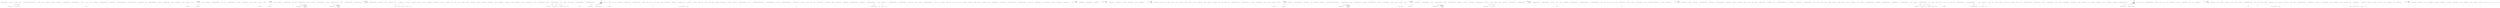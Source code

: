 digraph  {
m0_2_0 [file=merged, label="Entry RestSharp.IntegrationTests.StatusCodeTests.Handles_GET_Request_404_Error()", span="11-11"];
m0_2_1 [file=merged, label="Uri baseUrl = new Uri(''http://localhost:8080/'')", span="13-13"];
m0_2_2 [file=merged, label="SimpleServer.Create(baseUrl.AbsoluteUri, UrlToStatusCodeHandler)", span="15-15"];
m0_2_3 [file=merged, label="var client = new RestClient(baseUrl)", span="17-17"];
m0_2_8 [file=merged, label="Entry System.Uri.Uri(string)", span="0-0"];
m0_2_9 [file=merged, label="Entry RestSharp.IntegrationTests.Helpers.SimpleServer.Create(string, System.Action<System.Net.HttpListenerContext>, System.Net.AuthenticationSchemes)", span="12-12"];
m0_2_4 [file=merged, label="var request = new RestRequest(''404'')", span="18-18"];
m0_2_5 [file=merged, label="var response = client.Execute(request)", span="19-19"];
m0_2_10 [file=merged, label="Entry RestSharp.RestClient.RestClient(System.Uri)", span="68-68"];
m0_2_11 [file=merged, label="Entry RestSharp.RestRequest.RestRequest(string)", span="87-87"];
m0_2_6 [file=merged, label="Assert.Equal(HttpStatusCode.NotFound, response.StatusCode)", span="21-21"];
m0_2_7 [file=merged, label="Exit RestSharp.IntegrationTests.StatusCodeTests.Handles_GET_Request_404_Error()", span="11-11"];
m0_2_14 [file=merged, label="Entry RestSharp.IntegrationTests.StatusCodeTests.Handles_GET_Request_404_Error_With_Body()", span="26-26"];
m0_2_15 [color=green, community=0, file=merged, label="Uri baseUrl = new Uri(''http://localhost:8080/'')", prediction=0, span="28-28"];
m0_2_16 [color=green, community=0, file=merged, label="SimpleServer.Create(baseUrl.AbsoluteUri, UrlToStatusCodeHandler)", prediction=1, span="30-30"];
m0_2_17 [color=green, community=0, file=merged, label="var client = new RestClient(baseUrl)", prediction=2, span="32-32"];
m0_2_18 [color=green, community=0, file=merged, label="var request = new RestRequest(''404'')", prediction=3, span="33-33"];
m0_2_19 [color=green, community=0, file=merged, label="request.AddBody(''This is the body'')", prediction=2, span="35-35"];
m0_2_20 [file=merged, label="Assert.Equal(HttpStatusCode.NotFound, response.StatusCode)", span="37-37"];
m0_2_21 [file=merged, label="Exit RestSharp.IntegrationTests.StatusCodeTests.Handles_GET_Request_404_Error_With_Body()", span="26-26"];
m0_2_23 [file=merged, label="obj.Response.StatusCode = int.Parse(obj.Request.Url.Segments.Last())", span="43-43"];
m0_2_22 [file=merged, label="Entry RestSharp.IntegrationTests.StatusCodeTests.UrlToStatusCodeHandler(System.Net.HttpListenerContext)", span="41-41"];
m0_2_24 [file=merged, label="Exit RestSharp.IntegrationTests.StatusCodeTests.UrlToStatusCodeHandler(System.Net.HttpListenerContext)", span="41-41"];
m0_2_25 [file=merged, label="Entry System.Collections.Generic.IEnumerable<TSource>.Last<TSource>()", span="0-0"];
m0_2_26 [file=merged, label="Entry int.Parse(string)", span="0-0"];
m0_2_27 [file=merged, label="Entry RestSharp.IntegrationTests.StatusCodeTests.Handles_Different_Root_Element_On_Http_Error()", span="47-47"];
m0_2_28 [file=merged, label="Uri baseUrl = new Uri(''http://localhost:8888/'')", span="49-49"];
m0_2_29 [file=merged, label="SimpleServer.Create(baseUrl.AbsoluteUri, Handlers.Generic<ResponseHandler>())", span="51-51"];
m0_2_30 [file=merged, label="var client = new RestClient(baseUrl)", span="53-53"];
m0_2_38 [file=merged, label="Entry RestSharp.IntegrationTests.Helpers.Handlers.Generic<T>()", span="56-56"];
m0_2_31 [file=merged, label="var request = new RestRequest(''error'')", span="54-54"];
m0_2_34 [file=merged, label="var response = client.Execute<Response>(request)", span="65-65"];
m0_2_32 [file=merged, label="request.RootElement = ''Success''", span="56-56"];
m0_2_33 [file=merged, label="request.OnBeforeDeserialization = resp =>\r\n                {\r\n                    if (resp.StatusCode == HttpStatusCode.BadRequest)\r\n                    {\r\n                        \\nrequest.RootElement = ''Error'';\r\n                    }\r\n                }", span="57-63"];
m0_2_42 [file=merged, label="request.RootElement = ''Error''", span="61-61"];
m0_2_41 [file=merged, label="resp.StatusCode == HttpStatusCode.BadRequest", span="59-59"];
m0_2_35 [file=merged, label="Assert.Equal(HttpStatusCode.BadRequest, response.StatusCode)", span="67-67"];
m0_2_36 [file=merged, label="Assert.Equal(''Not found!'', response.Data.Message)", span="68-68"];
m0_2_37 [file=merged, label="Exit RestSharp.IntegrationTests.StatusCodeTests.Handles_Different_Root_Element_On_Http_Error()", span="47-47"];
m0_2_40 [file=merged, label="Entry lambda expression", span="57-63"];
m0_2_43 [file=merged, label="Exit lambda expression", span="57-63"];
m0_2_44 [file=merged, label="Entry RestSharp.IntegrationTests.StatusCodeTests.Handles_Default_Root_Element_On_No_Error()", span="73-73"];
m0_2_45 [file=merged, label="Uri baseUrl = new Uri(''http://localhost:8888/'')", span="75-75"];
m0_2_46 [file=merged, label="SimpleServer.Create(baseUrl.AbsoluteUri, Handlers.Generic<ResponseHandler>())", span="77-77"];
m0_2_47 [file=merged, label="var client = new RestClient(baseUrl)", span="79-79"];
m0_2_48 [file=merged, label="var request = new RestRequest(''success'')", span="80-80"];
m0_2_51 [file=merged, label="var response = client.Execute<Response>(request)", span="91-91"];
m0_2_49 [file=merged, label="request.RootElement = ''Success''", span="82-82"];
m0_2_50 [file=merged, label="request.OnBeforeDeserialization = resp =>\r\n                {\r\n                    if (resp.StatusCode == HttpStatusCode.NotFound)\r\n                    {\r\n                        \\nrequest.RootElement = ''Error'';\r\n                    }\r\n                }", span="83-89"];
m0_2_57 [file=merged, label="request.RootElement = ''Error''", span="87-87"];
m0_2_56 [file=merged, label="resp.StatusCode == HttpStatusCode.NotFound", span="85-85"];
m0_2_52 [file=merged, label="Assert.Equal(HttpStatusCode.OK, response.StatusCode)", span="93-93"];
m0_2_53 [file=merged, label="Assert.Equal(''Works!'', response.Data.Message)", span="94-94"];
m0_2_54 [file=merged, label="Exit RestSharp.IntegrationTests.StatusCodeTests.Handles_Default_Root_Element_On_No_Error()", span="73-73"];
m0_2_55 [file=merged, label="Entry lambda expression", span="83-89"];
m0_2_58 [file=merged, label="Exit lambda expression", span="83-89"];
m0_2_59 [file=merged, label="Entry RestSharp.IntegrationTests.ResponseHandler.error(System.Net.HttpListenerContext)", span="101-101"];
m0_2_60 [file=merged, label="context.Response.StatusCode = 400", span="103-103"];
m0_2_61 [file=merged, label="context.Response.Headers.Add(''Content-Type'', ''application/xml'')", span="104-104"];
m0_2_62 [file=merged, label="context.Response.OutputStream.WriteStringUtf8(\r\n@''<?xml version=''''1.0'''' encoding=''''utf-8'''' ?>\r\n<Response>\r\n    <Error>\r\n        <\\nMessage>Not found!</Message>\r\n    </Error>\r\n</Response>'')", span="105-111"];
m0_2_64 [file=merged, label="Entry System.Net.WebHeaderCollection.Add(string, string)", span="0-0"];
m0_2_63 [file=merged, label="Exit RestSharp.IntegrationTests.ResponseHandler.error(System.Net.HttpListenerContext)", span="101-101"];
m0_2_65 [file=merged, label="Entry System.IO.Stream.WriteStringUtf8(string)", span="7-7"];
m0_2_66 [file=merged, label="Entry RestSharp.IntegrationTests.ResponseHandler.errorwithbody(System.Net.HttpListenerContext)", span="114-114"];
m0_2_67 [file=merged, label="context.Response.StatusCode = 400", span="116-116"];
m0_2_68 [file=merged, label="context.Response.Headers.Add(''Content-Type'', ''application/xml'')", span="117-117"];
m0_2_69 [file=merged, label="context.Response.OutputStream.WriteStringUtf8(\r\n@''<?xml version=''''1.0'''' encoding=''''utf-8'''' ?>\r\n<Response>\r\n    <Error>\r\n        <\\nMessage>Not found!</Message>\r\n    </Error>\r\n</Response>'')", span="118-124"];
m0_2_70 [file=merged, label="Exit RestSharp.IntegrationTests.ResponseHandler.errorwithbody(System.Net.HttpListenerContext)", span="114-114"];
m0_2_71 [file=merged, label="Entry RestSharp.IntegrationTests.ResponseHandler.success(System.Net.HttpListenerContext)", span="127-127"];
m0_2_72 [file=merged, label="context.Response.OutputStream.WriteStringUtf8(\r\n@''<?xml version=''''1.0'''' encoding=''''utf-8'''' ?>\r\n<Response>\r\n    <Success>\r\n        <\\nMessage>Works!</Message>\r\n    </Success>\r\n</Response>'')", span="129-135"];
m0_2_73 [file=merged, label="Exit RestSharp.IntegrationTests.ResponseHandler.success(System.Net.HttpListenerContext)", span="127-127"];
m0_3_0 [file=merged, label="Entry RestSharp.Extensions.StringExtensions.UrlDecode(string)", span="40-40"];
m0_3_1 [file=merged, label="return HttpUtility.UrlDecode(input);", span="42-42"];
m0_3_2 [file=merged, label="Exit RestSharp.Extensions.StringExtensions.UrlDecode(string)", span="40-40"];
m0_3_4 [file=merged, label="Entry RestSharp.Extensions.StringExtensions.UrlEncode(string)", span="50-50"];
m0_3_5 [file=merged, label="int maxLength = 32766", span="52-52"];
m0_3_6 [file=merged, label="input == null", span="53-53"];
m0_3_8 [file=merged, label="input.Length <= maxLength", span="56-56"];
m0_3_9 [color=green, community=0, file=merged, label="return Uri.EscapeUriString(input);", prediction=5, span="57-57"];
m0_3_10 [file=merged, label="StringBuilder sb = new StringBuilder(input.Length * 2)", span="59-59"];
m0_3_12 [file=merged, label="index < input.Length", span="62-62"];
m0_3_13 [file=merged, label="int length = Math.Min(input.Length - index, maxLength)", span="64-64"];
m0_3_14 [file=merged, label="string subString = input.Substring(index, length)", span="65-65"];
m0_3_7 [file=merged, label="throw new ArgumentNullException(''input'');", span="54-54"];
m0_3_18 [file=merged, label="Exit RestSharp.Extensions.StringExtensions.UrlEncode(string)", span="50-50"];
m0_3_19 [file=merged, label="Entry System.ArgumentNullException.ArgumentNullException(string)", span="0-0"];
m0_3_20 [file=merged, label="Entry System.Uri.EscapeUriString(string)", span="0-0"];
m0_3_11 [file=merged, label="int index = 0", span="60-60"];
m0_3_15 [color=green, community=0, file=merged, label="sb.Append(Uri.EscapeUriString(subString))", prediction=6, span="67-67"];
m0_3_17 [file=merged, label="return sb.ToString();", span="71-71"];
m0_3_21 [file=merged, label="Entry System.Text.StringBuilder.StringBuilder(int)", span="0-0"];
m0_3_16 [file=merged, label="index += subString.Length", span="68-68"];
m0_3_22 [file=merged, label="Entry System.Math.Min(int, int)", span="0-0"];
m0_3_23 [file=merged, label="Entry string.Substring(int, int)", span="0-0"];
m0_3_24 [file=merged, label="Entry System.Text.StringBuilder.Append(string)", span="0-0"];
m0_3_25 [file=merged, label="Entry System.Text.StringBuilder.ToString()", span="0-0"];
m0_3_26 [file=merged, label="Entry RestSharp.Extensions.StringExtensions.HtmlDecode(string)", span="75-75"];
m0_3_27 [file=merged, label="return HttpUtility.HtmlDecode(input);", span="77-77"];
m0_3_28 [file=merged, label="Exit RestSharp.Extensions.StringExtensions.HtmlDecode(string)", span="75-75"];
m0_3_30 [file=merged, label="Entry RestSharp.Extensions.StringExtensions.HtmlEncode(string)", span="80-80"];
m0_3_31 [file=merged, label="return HttpUtility.HtmlEncode(input);", span="82-82"];
m0_3_32 [file=merged, label="Exit RestSharp.Extensions.StringExtensions.HtmlEncode(string)", span="80-80"];
m0_3_34 [file=merged, label="Entry RestSharp.Extensions.StringExtensions.HasValue(string)", span="98-98"];
m0_3_35 [file=merged, label="return !string.IsNullOrEmpty(input);", span="100-100"];
m0_3_36 [file=merged, label="Exit RestSharp.Extensions.StringExtensions.HasValue(string)", span="98-98"];
m0_3_37 [file=merged, label="Entry string.IsNullOrEmpty(string)", span="0-0"];
m0_3_38 [file=merged, label="Entry RestSharp.Extensions.StringExtensions.RemoveUnderscoresAndDashes(string)", span="108-108"];
m0_3_39 [file=merged, label="return input.Replace(''_'', '''').Replace(''-'', '''');", span="110-110"];
m0_3_40 [file=merged, label="Exit RestSharp.Extensions.StringExtensions.RemoveUnderscoresAndDashes(string)", span="108-108"];
m0_3_41 [file=merged, label="Entry string.Replace(string, string)", span="0-0"];
m0_3_42 [file=merged, label="Entry RestSharp.Extensions.StringExtensions.ParseJsonDate(string, System.Globalization.CultureInfo)", span="119-119"];
m0_3_43 [file=merged, label="input = input.Replace(''\n'', '''')", span="121-121"];
m0_3_53 [file=merged, label="return ExtractDate(input, @''\\?/Date\((-?\d+)(-|\+)?([0-9]{4})?\)\\?/'', culture);", span="141-141"];
m0_3_56 [file=merged, label="return ExtractDate(input, @''newDate\((-?\d+)*\)'', culture);", span="148-148"];
m0_3_57 [file=merged, label="return ParseFormattedDate(input, culture);", span="151-151"];
m0_3_59 [file=merged, label="Entry string.RemoveSurroundingQuotes()", span="159-159"];
m0_3_64 [file=merged, label="Entry RestSharp.Extensions.StringExtensions.ExtractDate(string, string, System.Globalization.CultureInfo)", span="216-216"];
m0_3_65 [file=merged, label="Entry RestSharp.Extensions.StringExtensions.ParseFormattedDate(string, System.Globalization.CultureInfo)", span="170-170"];
m0_3_44 [file=merged, label="input = input.Replace(''\r'', '''')", span="122-122"];
m0_3_45 [file=merged, label="input = input.RemoveSurroundingQuotes()", span="123-123"];
m0_3_46 [file=merged, label="long? unix = null", span="125-125"];
m0_3_47 [file=merged, label="unix = Int64.Parse(input)", span="129-129"];
m0_3_52 [file=merged, label="input.Contains(''/Date('')", span="139-139"];
m0_3_54 [file=merged, label="input.Contains(''new Date('')", span="144-144"];
m0_3_55 [file=merged, label="input = input.Replace('' '', '''')", span="146-146"];
m0_3_48 [file=merged, label=Exception, span="131-131"];
m0_3_49 [file=merged, label="unix.HasValue", span="133-133"];
m0_3_51 [file=merged, label="return epoch.AddSeconds(unix.Value);", span="136-136"];
m0_3_60 [file=merged, label="Entry long.Parse(string)", span="0-0"];
m0_3_50 [file=merged, label="var epoch = new DateTime(1970, 1, 1, 0, 0, 0, DateTimeKind.Utc)", span="135-135"];
m0_3_61 [file=merged, label="Entry System.DateTime.DateTime(int, int, int, int, int, int, System.DateTimeKind)", span="0-0"];
m0_3_58 [file=merged, label="Exit RestSharp.Extensions.StringExtensions.ParseJsonDate(string, System.Globalization.CultureInfo)", span="119-119"];
m0_3_62 [file=merged, label="Entry System.DateTime.AddSeconds(double)", span="0-0"];
m0_3_63 [file=merged, label="Entry string.Contains(string)", span="0-0"];
m0_3_83 [file=merged, label="DateTime dt = DateTime.MinValue", span="218-218"];
m0_3_84 [file=merged, label="var regex = new Regex(pattern)", span="219-219"];
m0_3_85 [file=merged, label="regex.IsMatch(input)", span="221-221"];
m0_3_86 [file=merged, label="var matches = regex.Matches(input)", span="223-223"];
m0_3_92 [file=merged, label="var mod = DateTime.ParseExact(match.Groups[3].Value, ''HHmm'', culture)", span="233-233"];
m0_3_96 [file=merged, label="return dt;", span="246-246"];
m0_3_98 [file=merged, label="Entry System.Text.RegularExpressions.Regex.Regex(string)", span="0-0"];
m0_3_99 [file=merged, label="Entry System.Text.RegularExpressions.Regex.IsMatch(string)", span="0-0"];
m0_3_87 [file=merged, label="var match = matches[0]", span="224-224"];
m0_3_100 [file=merged, label="Entry System.Text.RegularExpressions.Regex.Matches(string)", span="0-0"];
m0_3_88 [file=merged, label="var ms = Convert.ToInt64(match.Groups[1].Value)", span="225-225"];
m0_3_91 [file=merged, label="match.Groups.Count > 2 && !String.IsNullOrEmpty(match.Groups[3].Value)", span="231-231"];
m0_3_93 [file=merged, label="match.Groups[2].Value == ''+''", span="235-235"];
m0_3_89 [file=merged, label="var epoch = new DateTime(1970, 1, 1, 0, 0, 0, DateTimeKind.Utc)", span="226-226"];
m0_3_90 [file=merged, label="dt = epoch.AddMilliseconds(ms)", span="228-228"];
m0_3_101 [file=merged, label="Entry System.Convert.ToInt64(string)", span="0-0"];
m0_3_94 [file=merged, label="dt = dt.Add(mod.TimeOfDay)", span="237-237"];
m0_3_95 [file=merged, label="dt = dt.Subtract(mod.TimeOfDay)", span="241-241"];
m0_3_102 [file=merged, label="Entry System.DateTime.AddMilliseconds(double)", span="0-0"];
m0_3_103 [file=merged, label="Entry System.DateTime.ParseExact(string, string, System.IFormatProvider)", span="0-0"];
m0_3_104 [file=merged, label="Entry System.DateTime.Add(System.TimeSpan)", span="0-0"];
m0_3_105 [file=merged, label="Entry System.DateTime.Subtract(System.TimeSpan)", span="0-0"];
m0_3_97 [file=merged, label="Exit RestSharp.Extensions.StringExtensions.ExtractDate(string, string, System.Globalization.CultureInfo)", span="216-216"];
m0_3_73 [file=merged, label="var formats = new[]\r\n            {\r\n                ''u'',\r\n                ''s'',\r\n                ''yyyy'-'MM'-'dd'T'HH':'\\nmm':'ss'Z''',\r\n                ''yyyy-MM-ddTHH:mm:ssZ'',\r\n                ''yyyy-MM-dd HH:mm:ssZ'',\r\n                ''yyyy-MM-ddTHH:\\nmm:ss'',\r\n                ''yyyy-MM-ddTHH:mm:sszzzzzz'',\r\n                ''M/d/yyyy h:mm:ss tt'' // default format for invariant \\nculture\r\n            }", span="172-182"];
m0_3_74 [file=merged, label="DateTime date", span="200-200"];
m0_3_75 [file=merged, label="DateTime.TryParseExact(input, formats, culture, DateTimeStyles.None, out date)", span="202-202"];
m0_3_77 [file=merged, label="DateTime.TryParse(input, culture, DateTimeStyles.None, out date)", span="207-207"];
m0_3_76 [file=merged, label="return date;", span="204-204"];
m0_3_81 [file=merged, label="Entry System.DateTime.TryParseExact(string, string[], System.IFormatProvider, System.Globalization.DateTimeStyles, out System.DateTime)", span="0-0"];
m0_3_80 [file=merged, label="Exit RestSharp.Extensions.StringExtensions.ParseFormattedDate(string, System.Globalization.CultureInfo)", span="170-170"];
m0_3_78 [file=merged, label="return date;", span="209-209"];
m0_3_79 [file=merged, label="return default(DateTime);", span="213-213"];
m0_3_82 [file=merged, label="Entry System.DateTime.TryParse(string, System.IFormatProvider, System.Globalization.DateTimeStyles, out System.DateTime)", span="0-0"];
m0_3_66 [file=merged, label="Entry RestSharp.Extensions.StringExtensions.RemoveSurroundingQuotes(string)", span="159-159"];
m0_3_67 [file=merged, label="input.StartsWith(''\'''') && input.EndsWith(''\'''')", span="161-161"];
m0_3_68 [file=merged, label="input = input.Substring(1, input.Length - 2)", span="164-164"];
m0_3_69 [file=merged, label="return input;", span="167-167"];
m0_3_71 [file=merged, label="Entry string.StartsWith(string)", span="0-0"];
m0_3_72 [file=merged, label="Entry string.EndsWith(string)", span="0-0"];
m0_3_70 [file=merged, label="Exit RestSharp.Extensions.StringExtensions.RemoveSurroundingQuotes(string)", span="159-159"];
m0_3_106 [file=merged, label="Entry RestSharp.Extensions.StringExtensions.Matches(string, string)", span="255-255"];
m0_3_107 [file=merged, label="return Regex.IsMatch(input, pattern);", span="257-257"];
m0_3_108 [file=merged, label="Exit RestSharp.Extensions.StringExtensions.Matches(string, string)", span="255-255"];
m0_3_109 [file=merged, label="Entry System.Text.RegularExpressions.Regex.IsMatch(string, string)", span="0-0"];
m0_3_110 [file=merged, label="Entry RestSharp.Extensions.StringExtensions.ToPascalCase(string, System.Globalization.CultureInfo)", span="266-266"];
m0_3_111 [file=merged, label="return ToPascalCase(lowercaseAndUnderscoredWord, true, culture);", span="268-268"];
m0_3_113 [file=merged, label="Entry RestSharp.Extensions.StringExtensions.ToPascalCase(string, bool, System.Globalization.CultureInfo)", span="278-278"];
m0_3_142 [file=merged, label="Entry RestSharp.Extensions.StringExtensions.ToCamelCase(string, System.Globalization.CultureInfo)", span="318-318"];
m0_3_112 [file=merged, label="Exit RestSharp.Extensions.StringExtensions.ToPascalCase(string, System.Globalization.CultureInfo)", span="266-266"];
m0_3_114 [file=merged, label="String.IsNullOrEmpty(text)", span="280-280"];
m0_3_115 [file=merged, label="return text;", span="281-281"];
m0_3_116 [file=merged, label="text = text.Replace(''_'', '' '')", span="283-283"];
m0_3_117 [file=merged, label="string joinString = removeUnderscores ? String.Empty : ''_''", span="285-285"];
m0_3_126 [file=merged, label="restOfWord = restOfWord.ToLower(culture)", span="298-298"];
m0_3_127 [file=merged, label="char firstChar = char.ToUpper(word[0], culture)", span="300-300"];
m0_3_131 [file=merged, label="return String.Concat(words[0].Substring(0, 1).ToUpper(culture), words[0].Substring(1));", span="309-309"];
m0_3_132 [file=merged, label="Exit RestSharp.Extensions.StringExtensions.ToPascalCase(string, bool, System.Globalization.CultureInfo)", span="278-278"];
m0_3_118 [file=merged, label="string[] words = text.Split(' ')", span="286-286"];
m0_3_130 [file=merged, label="return String.Join(joinString, words);", span="306-306"];
m0_3_119 [file=merged, label="words.Length > 1 || words[0].IsUpperCase()", span="288-288"];
m0_3_121 [file=merged, label="i < words.Length", span="290-290"];
m0_3_122 [file=merged, label="words[i].Length > 0", span="292-292"];
m0_3_123 [file=merged, label="string word = words[i]", span="294-294"];
m0_3_128 [file=merged, label="words[i] = String.Concat(firstChar, restOfWord)", span="302-302"];
m0_3_133 [file=merged, label="Entry string.Split(params char[])", span="0-0"];
m0_3_120 [file=merged, label="int i = 0", span="290-290"];
m0_3_134 [file=merged, label="Entry string.IsUpperCase()", span="338-338"];
m0_3_129 [file=merged, label="i++", span="290-290"];
m0_3_124 [file=merged, label="string restOfWord = word.Substring(1)", span="295-295"];
m0_3_125 [file=merged, label="restOfWord.IsUpperCase()", span="297-297"];
m0_3_135 [file=merged, label="Entry string.Substring(int)", span="0-0"];
m0_3_136 [file=merged, label="Entry string.ToLower(System.Globalization.CultureInfo)", span="0-0"];
m0_3_137 [file=merged, label="Entry char.ToUpper(char, System.Globalization.CultureInfo)", span="0-0"];
m0_3_138 [file=merged, label="Entry string.Concat(object, object)", span="0-0"];
m0_3_139 [file=merged, label="Entry string.Join(string, params string[])", span="0-0"];
m0_3_140 [file=merged, label="Entry string.ToUpper(System.Globalization.CultureInfo)", span="0-0"];
m0_3_141 [file=merged, label="Entry string.Concat(string, string)", span="0-0"];
m0_3_143 [file=merged, label="return MakeInitialLowerCase(ToPascalCase(lowercaseAndUnderscoredWord, culture));", span="320-320"];
m0_3_145 [file=merged, label="Entry RestSharp.Extensions.StringExtensions.MakeInitialLowerCase(string)", span="328-328"];
m0_3_166 [file=merged, label="Entry RestSharp.Extensions.StringExtensions.GetNameVariants(string, System.Globalization.CultureInfo)", span="407-407"];
m0_3_144 [file=merged, label="Exit RestSharp.Extensions.StringExtensions.ToCamelCase(string, System.Globalization.CultureInfo)", span="318-318"];
m0_3_146 [file=merged, label="return String.Concat(word.Substring(0, 1).ToLower(), word.Substring(1));", span="330-330"];
m0_3_147 [file=merged, label="Exit RestSharp.Extensions.StringExtensions.MakeInitialLowerCase(string)", span="328-328"];
m0_3_148 [file=merged, label="Entry string.ToLower()", span="0-0"];
m0_3_149 [file=merged, label="Entry RestSharp.Extensions.StringExtensions.IsUpperCase(string)", span="338-338"];
m0_3_150 [file=merged, label="return Regex.IsMatch(inputString, @''^[A-Z]+$'');", span="340-340"];
m0_3_151 [file=merged, label="Exit RestSharp.Extensions.StringExtensions.IsUpperCase(string)", span="338-338"];
m0_3_152 [file=merged, label="Entry RestSharp.Extensions.StringExtensions.AddUnderscores(string)", span="348-348"];
m0_3_153 [file=merged, label="return Regex.Replace(\r\n                Regex.Replace(\r\n                    Regex.Replace(pascalCasedWord, @''([A-Z]+)([A-Z][\\na-z])'', ''$1_$2''),\r\n                    @''([a-z\d])([A-Z])'',\r\n                    ''$1_$2''),\r\n                @''[-\s]'',\r\n                ''_'');", span="350-356"];
m0_3_154 [file=merged, label="Exit RestSharp.Extensions.StringExtensions.AddUnderscores(string)", span="348-348"];
m0_3_155 [file=merged, label="Entry System.Text.RegularExpressions.Regex.Replace(string, string, string)", span="0-0"];
m0_3_156 [file=merged, label="Entry RestSharp.Extensions.StringExtensions.AddDashes(string)", span="364-364"];
m0_3_157 [file=merged, label="return Regex.Replace(\r\n                Regex.Replace(\r\n                    Regex.Replace(pascalCasedWord, @''([A-Z]+)([A-Z][\\na-z])'', ''$1-$2''),\r\n                    @''([a-z\d])([A-Z])'',\r\n                    ''$1-$2''),\r\n                @''[\s]'',\r\n                ''\\n-'');", span="366-372"];
m0_3_158 [file=merged, label="Exit RestSharp.Extensions.StringExtensions.AddDashes(string)", span="364-364"];
m0_3_159 [file=merged, label="Entry RestSharp.Extensions.StringExtensions.AddUnderscorePrefix(string)", span="380-380"];
m0_3_160 [file=merged, label="return string.Format(''_{0}'', pascalCasedWord);", span="382-382"];
m0_3_161 [file=merged, label="Exit RestSharp.Extensions.StringExtensions.AddUnderscorePrefix(string)", span="380-380"];
m0_3_162 [file=merged, label="Entry string.Format(string, object)", span="0-0"];
m0_3_163 [file=merged, label="Entry RestSharp.Extensions.StringExtensions.AddSpaces(string)", span="390-390"];
m0_3_164 [file=merged, label="return Regex.Replace(\r\n                Regex.Replace(\r\n                    Regex.Replace(pascalCasedWord, @''([A-Z]+)([A-Z][\\na-z])'', ''$1 $2''),\r\n                    @''([a-z\d])([A-Z])'',\r\n                    ''$1 $2''),\r\n                @''[-\s]'',\r\n                '' '');", span="392-398"];
m0_3_165 [file=merged, label="Exit RestSharp.Extensions.StringExtensions.AddSpaces(string)", span="390-390"];
m0_3_167 [file=merged, label="String.IsNullOrEmpty(name)", span="409-409"];
m0_3_168 [file=merged, label="yield break;", span="410-410"];
m0_3_169 [file=merged, label="yield return name;", span="412-412"];
m0_3_170 [file=merged, label="yield return name.ToCamelCase(culture);", span="415-415"];
m0_3_171 [file=merged, label="yield return name.ToLower(culture);", span="418-418"];
m0_3_172 [file=merged, label="yield return name.AddUnderscores();", span="421-421"];
m0_3_173 [file=merged, label="yield return name.AddUnderscores().ToLower(culture);", span="424-424"];
m0_3_174 [file=merged, label="yield return name.AddDashes();", span="427-427"];
m0_3_175 [file=merged, label="yield return name.AddDashes().ToLower(culture);", span="430-430"];
m0_3_176 [file=merged, label="yield return name.AddUnderscorePrefix();", span="433-433"];
m0_3_177 [file=merged, label="yield return name.ToCamelCase(culture).AddUnderscorePrefix();", span="436-436"];
m0_3_178 [file=merged, label="yield return name.AddSpaces();", span="439-439"];
m0_3_179 [file=merged, label="yield return name.AddSpaces().ToLower(culture);", span="442-442"];
m0_3_181 [file=merged, label="Entry string.ToCamelCase(System.Globalization.CultureInfo)", span="318-318"];
m0_3_182 [file=merged, label="Entry string.AddUnderscores()", span="348-348"];
m0_3_183 [file=merged, label="Entry string.AddDashes()", span="364-364"];
m0_3_184 [file=merged, label="Entry string.AddUnderscorePrefix()", span="380-380"];
m0_3_185 [file=merged, label="Entry string.AddSpaces()", span="390-390"];
m0_3_180 [file=merged, label="Exit RestSharp.Extensions.StringExtensions.GetNameVariants(string, System.Globalization.CultureInfo)", span="407-407"];
m3_44 [cluster="RestSharp.IntegrationTests.StatusCodeTests.Handles_Default_Root_Element_On_No_Error()", file="StatusCodeTests.cs", label="Entry RestSharp.IntegrationTests.StatusCodeTests.Handles_Default_Root_Element_On_No_Error()", span="73-73"];
m3_45 [cluster="RestSharp.IntegrationTests.StatusCodeTests.Handles_Default_Root_Element_On_No_Error()", file="StatusCodeTests.cs", label="Uri baseUrl = new Uri(''http://localhost:8888/'')", span="75-75"];
m3_46 [cluster="RestSharp.IntegrationTests.StatusCodeTests.Handles_Default_Root_Element_On_No_Error()", file="StatusCodeTests.cs", label="SimpleServer.Create(baseUrl.AbsoluteUri, Handlers.Generic<ResponseHandler>())", span="77-77"];
m3_47 [cluster="RestSharp.IntegrationTests.StatusCodeTests.Handles_Default_Root_Element_On_No_Error()", file="StatusCodeTests.cs", label="var client = new RestClient(baseUrl)", span="79-79"];
m3_48 [cluster="RestSharp.IntegrationTests.StatusCodeTests.Handles_Default_Root_Element_On_No_Error()", file="StatusCodeTests.cs", label="var request = new RestRequest(''success'')", span="80-80"];
m3_51 [cluster="RestSharp.IntegrationTests.StatusCodeTests.Handles_Default_Root_Element_On_No_Error()", file="StatusCodeTests.cs", label="var response = client.Execute<Response>(request)", span="91-91"];
m3_49 [cluster="RestSharp.IntegrationTests.StatusCodeTests.Handles_Default_Root_Element_On_No_Error()", file="StatusCodeTests.cs", label="request.RootElement = ''Success''", span="82-82"];
m3_50 [cluster="RestSharp.IntegrationTests.StatusCodeTests.Handles_Default_Root_Element_On_No_Error()", file="StatusCodeTests.cs", label="request.OnBeforeDeserialization = resp =>\r\n                {\r\n                    if (resp.StatusCode == HttpStatusCode.NotFound)\r\n                    {\r\n                        \\nrequest.RootElement = ''Error'';\r\n                    }\r\n                }", span="83-89"];
m3_52 [cluster="RestSharp.IntegrationTests.StatusCodeTests.Handles_Default_Root_Element_On_No_Error()", file="StatusCodeTests.cs", label="Assert.Equal(HttpStatusCode.OK, response.StatusCode)", span="93-93"];
m3_53 [cluster="RestSharp.IntegrationTests.StatusCodeTests.Handles_Default_Root_Element_On_No_Error()", file="StatusCodeTests.cs", label="Assert.Equal(''Works!'', response.Data.Message)", span="94-94"];
m3_54 [cluster="RestSharp.IntegrationTests.StatusCodeTests.Handles_Default_Root_Element_On_No_Error()", file="StatusCodeTests.cs", label="Exit RestSharp.IntegrationTests.StatusCodeTests.Handles_Default_Root_Element_On_No_Error()", span="73-73"];
m3_25 [cluster="System.Collections.Generic.IEnumerable<TSource>.Last<TSource>()", file="StatusCodeTests.cs", label="Entry System.Collections.Generic.IEnumerable<TSource>.Last<TSource>()", span="0-0"];
m3_26 [cluster="int.Parse(string)", file="StatusCodeTests.cs", label="Entry int.Parse(string)", span="0-0"];
m3_38 [cluster="RestSharp.IntegrationTests.Helpers.Handlers.Generic<T>()", file="StatusCodeTests.cs", label="Entry RestSharp.IntegrationTests.Helpers.Handlers.Generic<T>()", span="56-56"];
m3_10 [cluster="RestSharp.RestClient.RestClient(System.Uri)", file="StatusCodeTests.cs", label="Entry RestSharp.RestClient.RestClient(System.Uri)", span="68-68"];
m3_9 [cluster="RestSharp.IntegrationTests.Helpers.SimpleServer.Create(string, System.Action<System.Net.HttpListenerContext>, System.Net.AuthenticationSchemes)", file="StatusCodeTests.cs", label="Entry RestSharp.IntegrationTests.Helpers.SimpleServer.Create(string, System.Action<System.Net.HttpListenerContext>, System.Net.AuthenticationSchemes)", span="12-12"];
m3_59 [cluster="RestSharp.IntegrationTests.ResponseHandler.error(System.Net.HttpListenerContext)", file="StatusCodeTests.cs", label="Entry RestSharp.IntegrationTests.ResponseHandler.error(System.Net.HttpListenerContext)", span="101-101"];
m3_60 [cluster="RestSharp.IntegrationTests.ResponseHandler.error(System.Net.HttpListenerContext)", file="StatusCodeTests.cs", label="context.Response.StatusCode = 400", span="103-103"];
m3_61 [cluster="RestSharp.IntegrationTests.ResponseHandler.error(System.Net.HttpListenerContext)", file="StatusCodeTests.cs", label="context.Response.Headers.Add(''Content-Type'', ''application/xml'')", span="104-104"];
m3_62 [cluster="RestSharp.IntegrationTests.ResponseHandler.error(System.Net.HttpListenerContext)", file="StatusCodeTests.cs", label="context.Response.OutputStream.WriteStringUtf8(\r\n@''<?xml version=''''1.0'''' encoding=''''utf-8'''' ?>\r\n<Response>\r\n    <Error>\r\n        <\\nMessage>Not found!</Message>\r\n    </Error>\r\n</Response>'')", span="105-111"];
m3_63 [cluster="RestSharp.IntegrationTests.ResponseHandler.error(System.Net.HttpListenerContext)", file="StatusCodeTests.cs", label="Exit RestSharp.IntegrationTests.ResponseHandler.error(System.Net.HttpListenerContext)", span="101-101"];
m3_65 [cluster="System.IO.Stream.WriteStringUtf8(string)", file="StatusCodeTests.cs", label="Entry System.IO.Stream.WriteStringUtf8(string)", span="7-7"];
m3_27 [cluster="RestSharp.IntegrationTests.StatusCodeTests.Handles_Different_Root_Element_On_Http_Error()", file="StatusCodeTests.cs", label="Entry RestSharp.IntegrationTests.StatusCodeTests.Handles_Different_Root_Element_On_Http_Error()", span="47-47"];
m3_28 [cluster="RestSharp.IntegrationTests.StatusCodeTests.Handles_Different_Root_Element_On_Http_Error()", file="StatusCodeTests.cs", label="Uri baseUrl = new Uri(''http://localhost:8888/'')", span="49-49"];
m3_29 [cluster="RestSharp.IntegrationTests.StatusCodeTests.Handles_Different_Root_Element_On_Http_Error()", file="StatusCodeTests.cs", label="SimpleServer.Create(baseUrl.AbsoluteUri, Handlers.Generic<ResponseHandler>())", span="51-51"];
m3_30 [cluster="RestSharp.IntegrationTests.StatusCodeTests.Handles_Different_Root_Element_On_Http_Error()", file="StatusCodeTests.cs", label="var client = new RestClient(baseUrl)", span="53-53"];
m3_31 [cluster="RestSharp.IntegrationTests.StatusCodeTests.Handles_Different_Root_Element_On_Http_Error()", file="StatusCodeTests.cs", label="var request = new RestRequest(''error'')", span="54-54"];
m3_34 [cluster="RestSharp.IntegrationTests.StatusCodeTests.Handles_Different_Root_Element_On_Http_Error()", file="StatusCodeTests.cs", label="var response = client.Execute<Response>(request)", span="65-65"];
m3_32 [cluster="RestSharp.IntegrationTests.StatusCodeTests.Handles_Different_Root_Element_On_Http_Error()", file="StatusCodeTests.cs", label="request.RootElement = ''Success''", span="56-56"];
m3_33 [cluster="RestSharp.IntegrationTests.StatusCodeTests.Handles_Different_Root_Element_On_Http_Error()", file="StatusCodeTests.cs", label="request.OnBeforeDeserialization = resp =>\r\n                {\r\n                    if (resp.StatusCode == HttpStatusCode.BadRequest)\r\n                    {\r\n                        \\nrequest.RootElement = ''Error'';\r\n                    }\r\n                }", span="57-63"];
m3_35 [cluster="RestSharp.IntegrationTests.StatusCodeTests.Handles_Different_Root_Element_On_Http_Error()", file="StatusCodeTests.cs", label="Assert.Equal(HttpStatusCode.BadRequest, response.StatusCode)", span="67-67"];
m3_36 [cluster="RestSharp.IntegrationTests.StatusCodeTests.Handles_Different_Root_Element_On_Http_Error()", file="StatusCodeTests.cs", label="Assert.Equal(''Not found!'', response.Data.Message)", span="68-68"];
m3_37 [cluster="RestSharp.IntegrationTests.StatusCodeTests.Handles_Different_Root_Element_On_Http_Error()", file="StatusCodeTests.cs", label="Exit RestSharp.IntegrationTests.StatusCodeTests.Handles_Different_Root_Element_On_Http_Error()", span="47-47"];
m3_8 [cluster="System.Uri.Uri(string)", file="StatusCodeTests.cs", label="Entry System.Uri.Uri(string)", span="0-0"];
m3_66 [cluster="RestSharp.IntegrationTests.ResponseHandler.errorwithbody(System.Net.HttpListenerContext)", file="StatusCodeTests.cs", label="Entry RestSharp.IntegrationTests.ResponseHandler.errorwithbody(System.Net.HttpListenerContext)", span="114-114"];
m3_67 [cluster="RestSharp.IntegrationTests.ResponseHandler.errorwithbody(System.Net.HttpListenerContext)", file="StatusCodeTests.cs", label="context.Response.StatusCode = 400", span="116-116"];
m3_68 [cluster="RestSharp.IntegrationTests.ResponseHandler.errorwithbody(System.Net.HttpListenerContext)", file="StatusCodeTests.cs", label="context.Response.Headers.Add(''Content-Type'', ''application/xml'')", span="117-117"];
m3_69 [cluster="RestSharp.IntegrationTests.ResponseHandler.errorwithbody(System.Net.HttpListenerContext)", file="StatusCodeTests.cs", label="context.Response.OutputStream.WriteStringUtf8(\r\n@''<?xml version=''''1.0'''' encoding=''''utf-8'''' ?>\r\n<Response>\r\n    <Error>\r\n        <\\nMessage>Not found!</Message>\r\n    </Error>\r\n</Response>'')", span="118-124"];
m3_70 [cluster="RestSharp.IntegrationTests.ResponseHandler.errorwithbody(System.Net.HttpListenerContext)", file="StatusCodeTests.cs", label="Exit RestSharp.IntegrationTests.ResponseHandler.errorwithbody(System.Net.HttpListenerContext)", span="114-114"];
m3_11 [cluster="RestSharp.RestRequest.RestRequest(string)", file="StatusCodeTests.cs", label="Entry RestSharp.RestRequest.RestRequest(string)", span="87-87"];
m3_64 [cluster="System.Net.WebHeaderCollection.Add(string, string)", file="StatusCodeTests.cs", label="Entry System.Net.WebHeaderCollection.Add(string, string)", span="0-0"];
m3_23 [cluster="RestSharp.IntegrationTests.StatusCodeTests.UrlToStatusCodeHandler(System.Net.HttpListenerContext)", file="StatusCodeTests.cs", label="obj.Response.StatusCode = int.Parse(obj.Request.Url.Segments.Last())", span="43-43"];
m3_0 [cluster="RestSharp.IntegrationTests.StatusCodeTests.Handles_GET_Request_404_Error()", file="StatusCodeTests.cs", label="Entry RestSharp.IntegrationTests.StatusCodeTests.Handles_GET_Request_404_Error()", span="11-11"];
m3_1 [cluster="RestSharp.IntegrationTests.StatusCodeTests.Handles_GET_Request_404_Error()", file="StatusCodeTests.cs", label="Uri baseUrl = new Uri(''http://localhost:8080/'')", span="13-13"];
m3_2 [cluster="RestSharp.IntegrationTests.StatusCodeTests.Handles_GET_Request_404_Error()", file="StatusCodeTests.cs", label="SimpleServer.Create(baseUrl.AbsoluteUri, UrlToStatusCodeHandler)", span="15-15"];
m3_3 [cluster="RestSharp.IntegrationTests.StatusCodeTests.Handles_GET_Request_404_Error()", file="StatusCodeTests.cs", label="var client = new RestClient(baseUrl)", span="17-17"];
m3_4 [cluster="RestSharp.IntegrationTests.StatusCodeTests.Handles_GET_Request_404_Error()", file="StatusCodeTests.cs", label="var request = new RestRequest(''404'')", span="18-18"];
m3_5 [cluster="RestSharp.IntegrationTests.StatusCodeTests.Handles_GET_Request_404_Error()", file="StatusCodeTests.cs", label="var response = client.Execute(request)", span="19-19"];
m3_6 [cluster="RestSharp.IntegrationTests.StatusCodeTests.Handles_GET_Request_404_Error()", file="StatusCodeTests.cs", label="Assert.Equal(HttpStatusCode.NotFound, response.StatusCode)", span="21-21"];
m3_7 [cluster="RestSharp.IntegrationTests.StatusCodeTests.Handles_GET_Request_404_Error()", file="StatusCodeTests.cs", label="Exit RestSharp.IntegrationTests.StatusCodeTests.Handles_GET_Request_404_Error()", span="11-11"];
m3_71 [cluster="RestSharp.IntegrationTests.ResponseHandler.success(System.Net.HttpListenerContext)", file="StatusCodeTests.cs", label="Entry RestSharp.IntegrationTests.ResponseHandler.success(System.Net.HttpListenerContext)", span="127-127"];
m3_72 [cluster="RestSharp.IntegrationTests.ResponseHandler.success(System.Net.HttpListenerContext)", file="StatusCodeTests.cs", label="context.Response.OutputStream.WriteStringUtf8(\r\n@''<?xml version=''''1.0'''' encoding=''''utf-8'''' ?>\r\n<Response>\r\n    <Success>\r\n        <\\nMessage>Works!</Message>\r\n    </Success>\r\n</Response>'')", span="129-135"];
m3_73 [cluster="RestSharp.IntegrationTests.ResponseHandler.success(System.Net.HttpListenerContext)", file="StatusCodeTests.cs", label="Exit RestSharp.IntegrationTests.ResponseHandler.success(System.Net.HttpListenerContext)", span="127-127"];
m3_14 [cluster="RestSharp.IntegrationTests.StatusCodeTests.Handles_GET_Request_404_Error_With_Body()", file="StatusCodeTests.cs", label="Entry RestSharp.IntegrationTests.StatusCodeTests.Handles_GET_Request_404_Error_With_Body()", span="26-26"];
m3_15 [cluster="RestSharp.IntegrationTests.StatusCodeTests.Handles_GET_Request_404_Error_With_Body()", color=green, community=0, file="StatusCodeTests.cs", label="Uri baseUrl = new Uri(''http://localhost:8080/'')", prediction=7, span="28-28"];
m3_16 [cluster="RestSharp.IntegrationTests.StatusCodeTests.Handles_GET_Request_404_Error_With_Body()", color=green, community=0, file="StatusCodeTests.cs", label="SimpleServer.Create(baseUrl.AbsoluteUri, UrlToStatusCodeHandler)", prediction=8, span="30-30"];
m3_17 [cluster="RestSharp.IntegrationTests.StatusCodeTests.Handles_GET_Request_404_Error_With_Body()", color=green, community=0, file="StatusCodeTests.cs", label="var client = new RestClient(baseUrl)", prediction=9, span="32-32"];
m3_18 [cluster="RestSharp.IntegrationTests.StatusCodeTests.Handles_GET_Request_404_Error_With_Body()", color=green, community=0, file="StatusCodeTests.cs", label="var request = new RestRequest(''404'')", prediction=10, span="33-33"];
m3_19 [cluster="RestSharp.IntegrationTests.StatusCodeTests.Handles_GET_Request_404_Error_With_Body()", color=green, community=0, file="StatusCodeTests.cs", label="request.AddBody(''This is the body'')", prediction=9, span="35-35"];
m3_20 [cluster="RestSharp.IntegrationTests.StatusCodeTests.Handles_GET_Request_404_Error_With_Body()", file="StatusCodeTests.cs", label="Assert.Equal(HttpStatusCode.NotFound, response.StatusCode)", span="37-37"];
m3_21 [cluster="RestSharp.IntegrationTests.StatusCodeTests.Handles_GET_Request_404_Error_With_Body()", file="StatusCodeTests.cs", label="Exit RestSharp.IntegrationTests.StatusCodeTests.Handles_GET_Request_404_Error_With_Body()", span="26-26"];
m3_22 [cluster="RestSharp.IntegrationTests.StatusCodeTests.UrlToStatusCodeHandler(System.Net.HttpListenerContext)", file="StatusCodeTests.cs", label="Entry RestSharp.IntegrationTests.StatusCodeTests.UrlToStatusCodeHandler(System.Net.HttpListenerContext)", span="41-41"];
m3_24 [cluster="RestSharp.IntegrationTests.StatusCodeTests.UrlToStatusCodeHandler(System.Net.HttpListenerContext)", file="StatusCodeTests.cs", label="Exit RestSharp.IntegrationTests.StatusCodeTests.UrlToStatusCodeHandler(System.Net.HttpListenerContext)", span="41-41"];
m3_55 [cluster="lambda expression", file="StatusCodeTests.cs", label="Entry lambda expression", span="83-89"];
m3_42 [cluster="lambda expression", file="StatusCodeTests.cs", label="request.RootElement = ''Error''", span="61-61"];
m3_41 [cluster="lambda expression", file="StatusCodeTests.cs", label="resp.StatusCode == HttpStatusCode.BadRequest", span="59-59"];
m3_40 [cluster="lambda expression", file="StatusCodeTests.cs", label="Entry lambda expression", span="57-63"];
m3_43 [cluster="lambda expression", file="StatusCodeTests.cs", label="Exit lambda expression", span="57-63"];
m3_57 [cluster="lambda expression", file="StatusCodeTests.cs", label="request.RootElement = ''Error''", span="87-87"];
m3_56 [cluster="lambda expression", file="StatusCodeTests.cs", label="resp.StatusCode == HttpStatusCode.NotFound", span="85-85"];
m3_58 [cluster="lambda expression", file="StatusCodeTests.cs", label="Exit lambda expression", span="83-89"];
m4_66 [cluster="RestSharp.Extensions.StringExtensions.RemoveSurroundingQuotes(string)", file="StringExtensions.cs", label="Entry RestSharp.Extensions.StringExtensions.RemoveSurroundingQuotes(string)", span="159-159"];
m4_67 [cluster="RestSharp.Extensions.StringExtensions.RemoveSurroundingQuotes(string)", file="StringExtensions.cs", label="input.StartsWith(''\'''') && input.EndsWith(''\'''')", span="161-161"];
m4_68 [cluster="RestSharp.Extensions.StringExtensions.RemoveSurroundingQuotes(string)", file="StringExtensions.cs", label="input = input.Substring(1, input.Length - 2)", span="164-164"];
m4_69 [cluster="RestSharp.Extensions.StringExtensions.RemoveSurroundingQuotes(string)", file="StringExtensions.cs", label="return input;", span="167-167"];
m4_70 [cluster="RestSharp.Extensions.StringExtensions.RemoveSurroundingQuotes(string)", file="StringExtensions.cs", label="Exit RestSharp.Extensions.StringExtensions.RemoveSurroundingQuotes(string)", span="159-159"];
m4_138 [cluster="string.Concat(object, object)", file="StringExtensions.cs", label="Entry string.Concat(object, object)", span="0-0"];
m4_81 [cluster="System.DateTime.TryParseExact(string, string[], System.IFormatProvider, System.Globalization.DateTimeStyles, out System.DateTime)", file="StringExtensions.cs", label="Entry System.DateTime.TryParseExact(string, string[], System.IFormatProvider, System.Globalization.DateTimeStyles, out System.DateTime)", span="0-0"];
m4_139 [cluster="string.Join(string, params string[])", file="StringExtensions.cs", label="Entry string.Join(string, params string[])", span="0-0"];
m4_152 [cluster="RestSharp.Extensions.StringExtensions.AddUnderscores(string)", file="StringExtensions.cs", label="Entry RestSharp.Extensions.StringExtensions.AddUnderscores(string)", span="348-348"];
m4_153 [cluster="RestSharp.Extensions.StringExtensions.AddUnderscores(string)", file="StringExtensions.cs", label="return Regex.Replace(\r\n                Regex.Replace(\r\n                    Regex.Replace(pascalCasedWord, @''([A-Z]+)([A-Z][\\na-z])'', ''$1_$2''),\r\n                    @''([a-z\d])([A-Z])'',\r\n                    ''$1_$2''),\r\n                @''[-\s]'',\r\n                ''_'');", span="350-356"];
m4_154 [cluster="RestSharp.Extensions.StringExtensions.AddUnderscores(string)", file="StringExtensions.cs", label="Exit RestSharp.Extensions.StringExtensions.AddUnderscores(string)", span="348-348"];
m4_62 [cluster="System.DateTime.AddSeconds(double)", file="StringExtensions.cs", label="Entry System.DateTime.AddSeconds(double)", span="0-0"];
m4_181 [cluster="string.ToCamelCase(System.Globalization.CultureInfo)", file="StringExtensions.cs", label="Entry string.ToCamelCase(System.Globalization.CultureInfo)", span="318-318"];
m4_110 [cluster="RestSharp.Extensions.StringExtensions.ToPascalCase(string, System.Globalization.CultureInfo)", file="StringExtensions.cs", label="Entry RestSharp.Extensions.StringExtensions.ToPascalCase(string, System.Globalization.CultureInfo)", span="266-266"];
m4_111 [cluster="RestSharp.Extensions.StringExtensions.ToPascalCase(string, System.Globalization.CultureInfo)", file="StringExtensions.cs", label="return ToPascalCase(lowercaseAndUnderscoredWord, true, culture);", span="268-268"];
m4_112 [cluster="RestSharp.Extensions.StringExtensions.ToPascalCase(string, System.Globalization.CultureInfo)", file="StringExtensions.cs", label="Exit RestSharp.Extensions.StringExtensions.ToPascalCase(string, System.Globalization.CultureInfo)", span="266-266"];
m4_149 [cluster="RestSharp.Extensions.StringExtensions.IsUpperCase(string)", file="StringExtensions.cs", label="Entry RestSharp.Extensions.StringExtensions.IsUpperCase(string)", span="338-338"];
m4_150 [cluster="RestSharp.Extensions.StringExtensions.IsUpperCase(string)", file="StringExtensions.cs", label="return Regex.IsMatch(inputString, @''^[A-Z]+$'');", span="340-340"];
m4_151 [cluster="RestSharp.Extensions.StringExtensions.IsUpperCase(string)", file="StringExtensions.cs", label="Exit RestSharp.Extensions.StringExtensions.IsUpperCase(string)", span="338-338"];
m4_101 [cluster="System.Convert.ToInt64(string)", file="StringExtensions.cs", label="Entry System.Convert.ToInt64(string)", span="0-0"];
m4_162 [cluster="string.Format(string, object)", file="StringExtensions.cs", label="Entry string.Format(string, object)", span="0-0"];
m4_71 [cluster="string.StartsWith(string)", file="StringExtensions.cs", label="Entry string.StartsWith(string)", span="0-0"];
m4_41 [cluster="string.Replace(string, string)", file="StringExtensions.cs", label="Entry string.Replace(string, string)", span="0-0"];
m4_61 [cluster="System.DateTime.DateTime(int, int, int, int, int, int, System.DateTimeKind)", file="StringExtensions.cs", label="Entry System.DateTime.DateTime(int, int, int, int, int, int, System.DateTimeKind)", span="0-0"];
m4_100 [cluster="System.Text.RegularExpressions.Regex.Matches(string)", file="StringExtensions.cs", label="Entry System.Text.RegularExpressions.Regex.Matches(string)", span="0-0"];
m4_134 [cluster="string.IsUpperCase()", file="StringExtensions.cs", label="Entry string.IsUpperCase()", span="338-338"];
m4_82 [cluster="System.DateTime.TryParse(string, System.IFormatProvider, System.Globalization.DateTimeStyles, out System.DateTime)", file="StringExtensions.cs", label="Entry System.DateTime.TryParse(string, System.IFormatProvider, System.Globalization.DateTimeStyles, out System.DateTime)", span="0-0"];
m4_19 [cluster="System.ArgumentNullException.ArgumentNullException(string)", file="StringExtensions.cs", label="Entry System.ArgumentNullException.ArgumentNullException(string)", span="0-0"];
m4_103 [cluster="System.DateTime.ParseExact(string, string, System.IFormatProvider)", file="StringExtensions.cs", label="Entry System.DateTime.ParseExact(string, string, System.IFormatProvider)", span="0-0"];
m4_166 [cluster="RestSharp.Extensions.StringExtensions.GetNameVariants(string, System.Globalization.CultureInfo)", file="StringExtensions.cs", label="Entry RestSharp.Extensions.StringExtensions.GetNameVariants(string, System.Globalization.CultureInfo)", span="407-407"];
m4_167 [cluster="RestSharp.Extensions.StringExtensions.GetNameVariants(string, System.Globalization.CultureInfo)", file="StringExtensions.cs", label="String.IsNullOrEmpty(name)", span="409-409"];
m4_168 [cluster="RestSharp.Extensions.StringExtensions.GetNameVariants(string, System.Globalization.CultureInfo)", file="StringExtensions.cs", label="yield break;", span="410-410"];
m4_169 [cluster="RestSharp.Extensions.StringExtensions.GetNameVariants(string, System.Globalization.CultureInfo)", file="StringExtensions.cs", label="yield return name;", span="412-412"];
m4_170 [cluster="RestSharp.Extensions.StringExtensions.GetNameVariants(string, System.Globalization.CultureInfo)", file="StringExtensions.cs", label="yield return name.ToCamelCase(culture);", span="415-415"];
m4_171 [cluster="RestSharp.Extensions.StringExtensions.GetNameVariants(string, System.Globalization.CultureInfo)", file="StringExtensions.cs", label="yield return name.ToLower(culture);", span="418-418"];
m4_172 [cluster="RestSharp.Extensions.StringExtensions.GetNameVariants(string, System.Globalization.CultureInfo)", file="StringExtensions.cs", label="yield return name.AddUnderscores();", span="421-421"];
m4_173 [cluster="RestSharp.Extensions.StringExtensions.GetNameVariants(string, System.Globalization.CultureInfo)", file="StringExtensions.cs", label="yield return name.AddUnderscores().ToLower(culture);", span="424-424"];
m4_174 [cluster="RestSharp.Extensions.StringExtensions.GetNameVariants(string, System.Globalization.CultureInfo)", file="StringExtensions.cs", label="yield return name.AddDashes();", span="427-427"];
m4_175 [cluster="RestSharp.Extensions.StringExtensions.GetNameVariants(string, System.Globalization.CultureInfo)", file="StringExtensions.cs", label="yield return name.AddDashes().ToLower(culture);", span="430-430"];
m4_176 [cluster="RestSharp.Extensions.StringExtensions.GetNameVariants(string, System.Globalization.CultureInfo)", file="StringExtensions.cs", label="yield return name.AddUnderscorePrefix();", span="433-433"];
m4_177 [cluster="RestSharp.Extensions.StringExtensions.GetNameVariants(string, System.Globalization.CultureInfo)", file="StringExtensions.cs", label="yield return name.ToCamelCase(culture).AddUnderscorePrefix();", span="436-436"];
m4_178 [cluster="RestSharp.Extensions.StringExtensions.GetNameVariants(string, System.Globalization.CultureInfo)", file="StringExtensions.cs", label="yield return name.AddSpaces();", span="439-439"];
m4_179 [cluster="RestSharp.Extensions.StringExtensions.GetNameVariants(string, System.Globalization.CultureInfo)", file="StringExtensions.cs", label="yield return name.AddSpaces().ToLower(culture);", span="442-442"];
m4_180 [cluster="RestSharp.Extensions.StringExtensions.GetNameVariants(string, System.Globalization.CultureInfo)", file="StringExtensions.cs", label="Exit RestSharp.Extensions.StringExtensions.GetNameVariants(string, System.Globalization.CultureInfo)", span="407-407"];
m4_98 [cluster="System.Text.RegularExpressions.Regex.Regex(string)", file="StringExtensions.cs", label="Entry System.Text.RegularExpressions.Regex.Regex(string)", span="0-0"];
m4_142 [cluster="RestSharp.Extensions.StringExtensions.ToCamelCase(string, System.Globalization.CultureInfo)", file="StringExtensions.cs", label="Entry RestSharp.Extensions.StringExtensions.ToCamelCase(string, System.Globalization.CultureInfo)", span="318-318"];
m4_143 [cluster="RestSharp.Extensions.StringExtensions.ToCamelCase(string, System.Globalization.CultureInfo)", file="StringExtensions.cs", label="return MakeInitialLowerCase(ToPascalCase(lowercaseAndUnderscoredWord, culture));", span="320-320"];
m4_144 [cluster="RestSharp.Extensions.StringExtensions.ToCamelCase(string, System.Globalization.CultureInfo)", file="StringExtensions.cs", label="Exit RestSharp.Extensions.StringExtensions.ToCamelCase(string, System.Globalization.CultureInfo)", span="318-318"];
m4_22 [cluster="System.Math.Min(int, int)", file="StringExtensions.cs", label="Entry System.Math.Min(int, int)", span="0-0"];
m4_24 [cluster="System.Text.StringBuilder.Append(string)", file="StringExtensions.cs", label="Entry System.Text.StringBuilder.Append(string)", span="0-0"];
m4_42 [cluster="RestSharp.Extensions.StringExtensions.ParseJsonDate(string, System.Globalization.CultureInfo)", file="StringExtensions.cs", label="Entry RestSharp.Extensions.StringExtensions.ParseJsonDate(string, System.Globalization.CultureInfo)", span="119-119"];
m4_43 [cluster="RestSharp.Extensions.StringExtensions.ParseJsonDate(string, System.Globalization.CultureInfo)", file="StringExtensions.cs", label="input = input.Replace(''\n'', '''')", span="121-121"];
m4_53 [cluster="RestSharp.Extensions.StringExtensions.ParseJsonDate(string, System.Globalization.CultureInfo)", file="StringExtensions.cs", label="return ExtractDate(input, @''\\?/Date\((-?\d+)(-|\+)?([0-9]{4})?\)\\?/'', culture);", span="141-141"];
m4_56 [cluster="RestSharp.Extensions.StringExtensions.ParseJsonDate(string, System.Globalization.CultureInfo)", file="StringExtensions.cs", label="return ExtractDate(input, @''newDate\((-?\d+)*\)'', culture);", span="148-148"];
m4_57 [cluster="RestSharp.Extensions.StringExtensions.ParseJsonDate(string, System.Globalization.CultureInfo)", file="StringExtensions.cs", label="return ParseFormattedDate(input, culture);", span="151-151"];
m4_44 [cluster="RestSharp.Extensions.StringExtensions.ParseJsonDate(string, System.Globalization.CultureInfo)", file="StringExtensions.cs", label="input = input.Replace(''\r'', '''')", span="122-122"];
m4_45 [cluster="RestSharp.Extensions.StringExtensions.ParseJsonDate(string, System.Globalization.CultureInfo)", file="StringExtensions.cs", label="input = input.RemoveSurroundingQuotes()", span="123-123"];
m4_46 [cluster="RestSharp.Extensions.StringExtensions.ParseJsonDate(string, System.Globalization.CultureInfo)", file="StringExtensions.cs", label="long? unix = null", span="125-125"];
m4_47 [cluster="RestSharp.Extensions.StringExtensions.ParseJsonDate(string, System.Globalization.CultureInfo)", file="StringExtensions.cs", label="unix = Int64.Parse(input)", span="129-129"];
m4_52 [cluster="RestSharp.Extensions.StringExtensions.ParseJsonDate(string, System.Globalization.CultureInfo)", file="StringExtensions.cs", label="input.Contains(''/Date('')", span="139-139"];
m4_54 [cluster="RestSharp.Extensions.StringExtensions.ParseJsonDate(string, System.Globalization.CultureInfo)", file="StringExtensions.cs", label="input.Contains(''new Date('')", span="144-144"];
m4_55 [cluster="RestSharp.Extensions.StringExtensions.ParseJsonDate(string, System.Globalization.CultureInfo)", file="StringExtensions.cs", label="input = input.Replace('' '', '''')", span="146-146"];
m4_48 [cluster="RestSharp.Extensions.StringExtensions.ParseJsonDate(string, System.Globalization.CultureInfo)", file="StringExtensions.cs", label=Exception, span="131-131"];
m4_49 [cluster="RestSharp.Extensions.StringExtensions.ParseJsonDate(string, System.Globalization.CultureInfo)", file="StringExtensions.cs", label="unix.HasValue", span="133-133"];
m4_51 [cluster="RestSharp.Extensions.StringExtensions.ParseJsonDate(string, System.Globalization.CultureInfo)", file="StringExtensions.cs", label="return epoch.AddSeconds(unix.Value);", span="136-136"];
m4_50 [cluster="RestSharp.Extensions.StringExtensions.ParseJsonDate(string, System.Globalization.CultureInfo)", file="StringExtensions.cs", label="var epoch = new DateTime(1970, 1, 1, 0, 0, 0, DateTimeKind.Utc)", span="135-135"];
m4_58 [cluster="RestSharp.Extensions.StringExtensions.ParseJsonDate(string, System.Globalization.CultureInfo)", file="StringExtensions.cs", label="Exit RestSharp.Extensions.StringExtensions.ParseJsonDate(string, System.Globalization.CultureInfo)", span="119-119"];
m4_113 [cluster="RestSharp.Extensions.StringExtensions.ToPascalCase(string, bool, System.Globalization.CultureInfo)", file="StringExtensions.cs", label="Entry RestSharp.Extensions.StringExtensions.ToPascalCase(string, bool, System.Globalization.CultureInfo)", span="278-278"];
m4_114 [cluster="RestSharp.Extensions.StringExtensions.ToPascalCase(string, bool, System.Globalization.CultureInfo)", file="StringExtensions.cs", label="String.IsNullOrEmpty(text)", span="280-280"];
m4_115 [cluster="RestSharp.Extensions.StringExtensions.ToPascalCase(string, bool, System.Globalization.CultureInfo)", file="StringExtensions.cs", label="return text;", span="281-281"];
m4_116 [cluster="RestSharp.Extensions.StringExtensions.ToPascalCase(string, bool, System.Globalization.CultureInfo)", file="StringExtensions.cs", label="text = text.Replace(''_'', '' '')", span="283-283"];
m4_117 [cluster="RestSharp.Extensions.StringExtensions.ToPascalCase(string, bool, System.Globalization.CultureInfo)", file="StringExtensions.cs", label="string joinString = removeUnderscores ? String.Empty : ''_''", span="285-285"];
m4_126 [cluster="RestSharp.Extensions.StringExtensions.ToPascalCase(string, bool, System.Globalization.CultureInfo)", file="StringExtensions.cs", label="restOfWord = restOfWord.ToLower(culture)", span="298-298"];
m4_127 [cluster="RestSharp.Extensions.StringExtensions.ToPascalCase(string, bool, System.Globalization.CultureInfo)", file="StringExtensions.cs", label="char firstChar = char.ToUpper(word[0], culture)", span="300-300"];
m4_131 [cluster="RestSharp.Extensions.StringExtensions.ToPascalCase(string, bool, System.Globalization.CultureInfo)", file="StringExtensions.cs", label="return String.Concat(words[0].Substring(0, 1).ToUpper(culture), words[0].Substring(1));", span="309-309"];
m4_118 [cluster="RestSharp.Extensions.StringExtensions.ToPascalCase(string, bool, System.Globalization.CultureInfo)", file="StringExtensions.cs", label="string[] words = text.Split(' ')", span="286-286"];
m4_130 [cluster="RestSharp.Extensions.StringExtensions.ToPascalCase(string, bool, System.Globalization.CultureInfo)", file="StringExtensions.cs", label="return String.Join(joinString, words);", span="306-306"];
m4_119 [cluster="RestSharp.Extensions.StringExtensions.ToPascalCase(string, bool, System.Globalization.CultureInfo)", file="StringExtensions.cs", label="words.Length > 1 || words[0].IsUpperCase()", span="288-288"];
m4_121 [cluster="RestSharp.Extensions.StringExtensions.ToPascalCase(string, bool, System.Globalization.CultureInfo)", file="StringExtensions.cs", label="i < words.Length", span="290-290"];
m4_122 [cluster="RestSharp.Extensions.StringExtensions.ToPascalCase(string, bool, System.Globalization.CultureInfo)", file="StringExtensions.cs", label="words[i].Length > 0", span="292-292"];
m4_123 [cluster="RestSharp.Extensions.StringExtensions.ToPascalCase(string, bool, System.Globalization.CultureInfo)", file="StringExtensions.cs", label="string word = words[i]", span="294-294"];
m4_128 [cluster="RestSharp.Extensions.StringExtensions.ToPascalCase(string, bool, System.Globalization.CultureInfo)", file="StringExtensions.cs", label="words[i] = String.Concat(firstChar, restOfWord)", span="302-302"];
m4_120 [cluster="RestSharp.Extensions.StringExtensions.ToPascalCase(string, bool, System.Globalization.CultureInfo)", file="StringExtensions.cs", label="int i = 0", span="290-290"];
m4_129 [cluster="RestSharp.Extensions.StringExtensions.ToPascalCase(string, bool, System.Globalization.CultureInfo)", file="StringExtensions.cs", label="i++", span="290-290"];
m4_124 [cluster="RestSharp.Extensions.StringExtensions.ToPascalCase(string, bool, System.Globalization.CultureInfo)", file="StringExtensions.cs", label="string restOfWord = word.Substring(1)", span="295-295"];
m4_125 [cluster="RestSharp.Extensions.StringExtensions.ToPascalCase(string, bool, System.Globalization.CultureInfo)", file="StringExtensions.cs", label="restOfWord.IsUpperCase()", span="297-297"];
m4_132 [cluster="RestSharp.Extensions.StringExtensions.ToPascalCase(string, bool, System.Globalization.CultureInfo)", file="StringExtensions.cs", label="Exit RestSharp.Extensions.StringExtensions.ToPascalCase(string, bool, System.Globalization.CultureInfo)", span="278-278"];
m4_38 [cluster="RestSharp.Extensions.StringExtensions.RemoveUnderscoresAndDashes(string)", file="StringExtensions.cs", label="Entry RestSharp.Extensions.StringExtensions.RemoveUnderscoresAndDashes(string)", span="108-108"];
m4_39 [cluster="RestSharp.Extensions.StringExtensions.RemoveUnderscoresAndDashes(string)", file="StringExtensions.cs", label="return input.Replace(''_'', '''').Replace(''-'', '''');", span="110-110"];
m4_40 [cluster="RestSharp.Extensions.StringExtensions.RemoveUnderscoresAndDashes(string)", file="StringExtensions.cs", label="Exit RestSharp.Extensions.StringExtensions.RemoveUnderscoresAndDashes(string)", span="108-108"];
m4_37 [cluster="string.IsNullOrEmpty(string)", file="StringExtensions.cs", label="Entry string.IsNullOrEmpty(string)", span="0-0"];
m4_59 [cluster="string.RemoveSurroundingQuotes()", file="StringExtensions.cs", label="Entry string.RemoveSurroundingQuotes()", span="159-159"];
m4_155 [cluster="System.Text.RegularExpressions.Regex.Replace(string, string, string)", file="StringExtensions.cs", label="Entry System.Text.RegularExpressions.Regex.Replace(string, string, string)", span="0-0"];
m4_106 [cluster="RestSharp.Extensions.StringExtensions.Matches(string, string)", file="StringExtensions.cs", label="Entry RestSharp.Extensions.StringExtensions.Matches(string, string)", span="255-255"];
m4_107 [cluster="RestSharp.Extensions.StringExtensions.Matches(string, string)", file="StringExtensions.cs", label="return Regex.IsMatch(input, pattern);", span="257-257"];
m4_108 [cluster="RestSharp.Extensions.StringExtensions.Matches(string, string)", file="StringExtensions.cs", label="Exit RestSharp.Extensions.StringExtensions.Matches(string, string)", span="255-255"];
m4_148 [cluster="string.ToLower()", file="StringExtensions.cs", label="Entry string.ToLower()", span="0-0"];
m4_104 [cluster="System.DateTime.Add(System.TimeSpan)", file="StringExtensions.cs", label="Entry System.DateTime.Add(System.TimeSpan)", span="0-0"];
m4_26 [cluster="RestSharp.Extensions.StringExtensions.HtmlDecode(string)", file="StringExtensions.cs", label="Entry RestSharp.Extensions.StringExtensions.HtmlDecode(string)", span="75-75"];
m4_27 [cluster="RestSharp.Extensions.StringExtensions.HtmlDecode(string)", file="StringExtensions.cs", label="return HttpUtility.HtmlDecode(input);", span="77-77"];
m4_28 [cluster="RestSharp.Extensions.StringExtensions.HtmlDecode(string)", file="StringExtensions.cs", label="Exit RestSharp.Extensions.StringExtensions.HtmlDecode(string)", span="75-75"];
m4_105 [cluster="System.DateTime.Subtract(System.TimeSpan)", file="StringExtensions.cs", label="Entry System.DateTime.Subtract(System.TimeSpan)", span="0-0"];
m4_65 [cluster="RestSharp.Extensions.StringExtensions.ParseFormattedDate(string, System.Globalization.CultureInfo)", file="StringExtensions.cs", label="Entry RestSharp.Extensions.StringExtensions.ParseFormattedDate(string, System.Globalization.CultureInfo)", span="170-170"];
m4_73 [cluster="RestSharp.Extensions.StringExtensions.ParseFormattedDate(string, System.Globalization.CultureInfo)", file="StringExtensions.cs", label="var formats = new[]\r\n            {\r\n                ''u'',\r\n                ''s'',\r\n                ''yyyy'-'MM'-'dd'T'HH':'\\nmm':'ss'Z''',\r\n                ''yyyy-MM-ddTHH:mm:ssZ'',\r\n                ''yyyy-MM-dd HH:mm:ssZ'',\r\n                ''yyyy-MM-ddTHH:\\nmm:ss'',\r\n                ''yyyy-MM-ddTHH:mm:sszzzzzz'',\r\n                ''M/d/yyyy h:mm:ss tt'' // default format for invariant \\nculture\r\n            }", span="172-182"];
m4_74 [cluster="RestSharp.Extensions.StringExtensions.ParseFormattedDate(string, System.Globalization.CultureInfo)", file="StringExtensions.cs", label="DateTime date", span="200-200"];
m4_75 [cluster="RestSharp.Extensions.StringExtensions.ParseFormattedDate(string, System.Globalization.CultureInfo)", file="StringExtensions.cs", label="DateTime.TryParseExact(input, formats, culture, DateTimeStyles.None, out date)", span="202-202"];
m4_77 [cluster="RestSharp.Extensions.StringExtensions.ParseFormattedDate(string, System.Globalization.CultureInfo)", file="StringExtensions.cs", label="DateTime.TryParse(input, culture, DateTimeStyles.None, out date)", span="207-207"];
m4_76 [cluster="RestSharp.Extensions.StringExtensions.ParseFormattedDate(string, System.Globalization.CultureInfo)", file="StringExtensions.cs", label="return date;", span="204-204"];
m4_78 [cluster="RestSharp.Extensions.StringExtensions.ParseFormattedDate(string, System.Globalization.CultureInfo)", file="StringExtensions.cs", label="return date;", span="209-209"];
m4_79 [cluster="RestSharp.Extensions.StringExtensions.ParseFormattedDate(string, System.Globalization.CultureInfo)", file="StringExtensions.cs", label="return default(DateTime);", span="213-213"];
m4_80 [cluster="RestSharp.Extensions.StringExtensions.ParseFormattedDate(string, System.Globalization.CultureInfo)", file="StringExtensions.cs", label="Exit RestSharp.Extensions.StringExtensions.ParseFormattedDate(string, System.Globalization.CultureInfo)", span="170-170"];
m4_25 [cluster="System.Text.StringBuilder.ToString()", file="StringExtensions.cs", label="Entry System.Text.StringBuilder.ToString()", span="0-0"];
m4_184 [cluster="string.AddUnderscorePrefix()", file="StringExtensions.cs", label="Entry string.AddUnderscorePrefix()", span="380-380"];
m4_183 [cluster="string.AddDashes()", file="StringExtensions.cs", label="Entry string.AddDashes()", span="364-364"];
m4_135 [cluster="string.Substring(int)", file="StringExtensions.cs", label="Entry string.Substring(int)", span="0-0"];
m4_159 [cluster="RestSharp.Extensions.StringExtensions.AddUnderscorePrefix(string)", file="StringExtensions.cs", label="Entry RestSharp.Extensions.StringExtensions.AddUnderscorePrefix(string)", span="380-380"];
m4_160 [cluster="RestSharp.Extensions.StringExtensions.AddUnderscorePrefix(string)", file="StringExtensions.cs", label="return string.Format(''_{0}'', pascalCasedWord);", span="382-382"];
m4_161 [cluster="RestSharp.Extensions.StringExtensions.AddUnderscorePrefix(string)", file="StringExtensions.cs", label="Exit RestSharp.Extensions.StringExtensions.AddUnderscorePrefix(string)", span="380-380"];
m4_63 [cluster="string.Contains(string)", file="StringExtensions.cs", label="Entry string.Contains(string)", span="0-0"];
m4_23 [cluster="string.Substring(int, int)", file="StringExtensions.cs", label="Entry string.Substring(int, int)", span="0-0"];
m4_156 [cluster="RestSharp.Extensions.StringExtensions.AddDashes(string)", file="StringExtensions.cs", label="Entry RestSharp.Extensions.StringExtensions.AddDashes(string)", span="364-364"];
m4_157 [cluster="RestSharp.Extensions.StringExtensions.AddDashes(string)", file="StringExtensions.cs", label="return Regex.Replace(\r\n                Regex.Replace(\r\n                    Regex.Replace(pascalCasedWord, @''([A-Z]+)([A-Z][\\na-z])'', ''$1-$2''),\r\n                    @''([a-z\d])([A-Z])'',\r\n                    ''$1-$2''),\r\n                @''[\s]'',\r\n                ''\\n-'');", span="366-372"];
m4_158 [cluster="RestSharp.Extensions.StringExtensions.AddDashes(string)", file="StringExtensions.cs", label="Exit RestSharp.Extensions.StringExtensions.AddDashes(string)", span="364-364"];
m4_185 [cluster="string.AddSpaces()", file="StringExtensions.cs", label="Entry string.AddSpaces()", span="390-390"];
m4_21 [cluster="System.Text.StringBuilder.StringBuilder(int)", file="StringExtensions.cs", label="Entry System.Text.StringBuilder.StringBuilder(int)", span="0-0"];
m4_99 [cluster="System.Text.RegularExpressions.Regex.IsMatch(string)", file="StringExtensions.cs", label="Entry System.Text.RegularExpressions.Regex.IsMatch(string)", span="0-0"];
m4_72 [cluster="string.EndsWith(string)", file="StringExtensions.cs", label="Entry string.EndsWith(string)", span="0-0"];
m4_133 [cluster="string.Split(params char[])", file="StringExtensions.cs", label="Entry string.Split(params char[])", span="0-0"];
m4_140 [cluster="string.ToUpper(System.Globalization.CultureInfo)", file="StringExtensions.cs", label="Entry string.ToUpper(System.Globalization.CultureInfo)", span="0-0"];
m4_64 [cluster="RestSharp.Extensions.StringExtensions.ExtractDate(string, string, System.Globalization.CultureInfo)", file="StringExtensions.cs", label="Entry RestSharp.Extensions.StringExtensions.ExtractDate(string, string, System.Globalization.CultureInfo)", span="216-216"];
m4_83 [cluster="RestSharp.Extensions.StringExtensions.ExtractDate(string, string, System.Globalization.CultureInfo)", file="StringExtensions.cs", label="DateTime dt = DateTime.MinValue", span="218-218"];
m4_84 [cluster="RestSharp.Extensions.StringExtensions.ExtractDate(string, string, System.Globalization.CultureInfo)", file="StringExtensions.cs", label="var regex = new Regex(pattern)", span="219-219"];
m4_85 [cluster="RestSharp.Extensions.StringExtensions.ExtractDate(string, string, System.Globalization.CultureInfo)", file="StringExtensions.cs", label="regex.IsMatch(input)", span="221-221"];
m4_86 [cluster="RestSharp.Extensions.StringExtensions.ExtractDate(string, string, System.Globalization.CultureInfo)", file="StringExtensions.cs", label="var matches = regex.Matches(input)", span="223-223"];
m4_92 [cluster="RestSharp.Extensions.StringExtensions.ExtractDate(string, string, System.Globalization.CultureInfo)", file="StringExtensions.cs", label="var mod = DateTime.ParseExact(match.Groups[3].Value, ''HHmm'', culture)", span="233-233"];
m4_96 [cluster="RestSharp.Extensions.StringExtensions.ExtractDate(string, string, System.Globalization.CultureInfo)", file="StringExtensions.cs", label="return dt;", span="246-246"];
m4_87 [cluster="RestSharp.Extensions.StringExtensions.ExtractDate(string, string, System.Globalization.CultureInfo)", file="StringExtensions.cs", label="var match = matches[0]", span="224-224"];
m4_88 [cluster="RestSharp.Extensions.StringExtensions.ExtractDate(string, string, System.Globalization.CultureInfo)", file="StringExtensions.cs", label="var ms = Convert.ToInt64(match.Groups[1].Value)", span="225-225"];
m4_91 [cluster="RestSharp.Extensions.StringExtensions.ExtractDate(string, string, System.Globalization.CultureInfo)", file="StringExtensions.cs", label="match.Groups.Count > 2 && !String.IsNullOrEmpty(match.Groups[3].Value)", span="231-231"];
m4_93 [cluster="RestSharp.Extensions.StringExtensions.ExtractDate(string, string, System.Globalization.CultureInfo)", file="StringExtensions.cs", label="match.Groups[2].Value == ''+''", span="235-235"];
m4_89 [cluster="RestSharp.Extensions.StringExtensions.ExtractDate(string, string, System.Globalization.CultureInfo)", file="StringExtensions.cs", label="var epoch = new DateTime(1970, 1, 1, 0, 0, 0, DateTimeKind.Utc)", span="226-226"];
m4_90 [cluster="RestSharp.Extensions.StringExtensions.ExtractDate(string, string, System.Globalization.CultureInfo)", file="StringExtensions.cs", label="dt = epoch.AddMilliseconds(ms)", span="228-228"];
m4_94 [cluster="RestSharp.Extensions.StringExtensions.ExtractDate(string, string, System.Globalization.CultureInfo)", file="StringExtensions.cs", label="dt = dt.Add(mod.TimeOfDay)", span="237-237"];
m4_95 [cluster="RestSharp.Extensions.StringExtensions.ExtractDate(string, string, System.Globalization.CultureInfo)", file="StringExtensions.cs", label="dt = dt.Subtract(mod.TimeOfDay)", span="241-241"];
m4_97 [cluster="RestSharp.Extensions.StringExtensions.ExtractDate(string, string, System.Globalization.CultureInfo)", file="StringExtensions.cs", label="Exit RestSharp.Extensions.StringExtensions.ExtractDate(string, string, System.Globalization.CultureInfo)", span="216-216"];
m4_145 [cluster="RestSharp.Extensions.StringExtensions.MakeInitialLowerCase(string)", file="StringExtensions.cs", label="Entry RestSharp.Extensions.StringExtensions.MakeInitialLowerCase(string)", span="328-328"];
m4_146 [cluster="RestSharp.Extensions.StringExtensions.MakeInitialLowerCase(string)", file="StringExtensions.cs", label="return String.Concat(word.Substring(0, 1).ToLower(), word.Substring(1));", span="330-330"];
m4_147 [cluster="RestSharp.Extensions.StringExtensions.MakeInitialLowerCase(string)", file="StringExtensions.cs", label="Exit RestSharp.Extensions.StringExtensions.MakeInitialLowerCase(string)", span="328-328"];
m4_182 [cluster="string.AddUnderscores()", file="StringExtensions.cs", label="Entry string.AddUnderscores()", span="348-348"];
m4_0 [cluster="RestSharp.Extensions.StringExtensions.UrlDecode(string)", file="StringExtensions.cs", label="Entry RestSharp.Extensions.StringExtensions.UrlDecode(string)", span="40-40"];
m4_1 [cluster="RestSharp.Extensions.StringExtensions.UrlDecode(string)", file="StringExtensions.cs", label="return HttpUtility.UrlDecode(input);", span="42-42"];
m4_2 [cluster="RestSharp.Extensions.StringExtensions.UrlDecode(string)", file="StringExtensions.cs", label="Exit RestSharp.Extensions.StringExtensions.UrlDecode(string)", span="40-40"];
m4_4 [cluster="RestSharp.Extensions.StringExtensions.UrlEncode(string)", file="StringExtensions.cs", label="Entry RestSharp.Extensions.StringExtensions.UrlEncode(string)", span="50-50"];
m4_5 [cluster="RestSharp.Extensions.StringExtensions.UrlEncode(string)", file="StringExtensions.cs", label="int maxLength = 32766", span="52-52"];
m4_6 [cluster="RestSharp.Extensions.StringExtensions.UrlEncode(string)", file="StringExtensions.cs", label="input == null", span="53-53"];
m4_8 [cluster="RestSharp.Extensions.StringExtensions.UrlEncode(string)", file="StringExtensions.cs", label="input.Length <= maxLength", span="56-56"];
m4_9 [cluster="RestSharp.Extensions.StringExtensions.UrlEncode(string)", color=green, community=0, file="StringExtensions.cs", label="return Uri.EscapeUriString(input);", prediction=12, span="57-57"];
m4_10 [cluster="RestSharp.Extensions.StringExtensions.UrlEncode(string)", file="StringExtensions.cs", label="StringBuilder sb = new StringBuilder(input.Length * 2)", span="59-59"];
m4_12 [cluster="RestSharp.Extensions.StringExtensions.UrlEncode(string)", file="StringExtensions.cs", label="index < input.Length", span="62-62"];
m4_13 [cluster="RestSharp.Extensions.StringExtensions.UrlEncode(string)", file="StringExtensions.cs", label="int length = Math.Min(input.Length - index, maxLength)", span="64-64"];
m4_14 [cluster="RestSharp.Extensions.StringExtensions.UrlEncode(string)", file="StringExtensions.cs", label="string subString = input.Substring(index, length)", span="65-65"];
m4_7 [cluster="RestSharp.Extensions.StringExtensions.UrlEncode(string)", file="StringExtensions.cs", label="throw new ArgumentNullException(''input'');", span="54-54"];
m4_11 [cluster="RestSharp.Extensions.StringExtensions.UrlEncode(string)", file="StringExtensions.cs", label="int index = 0", span="60-60"];
m4_15 [cluster="RestSharp.Extensions.StringExtensions.UrlEncode(string)", color=green, community=0, file="StringExtensions.cs", label="sb.Append(Uri.EscapeUriString(subString))", prediction=13, span="67-67"];
m4_17 [cluster="RestSharp.Extensions.StringExtensions.UrlEncode(string)", file="StringExtensions.cs", label="return sb.ToString();", span="71-71"];
m4_16 [cluster="RestSharp.Extensions.StringExtensions.UrlEncode(string)", file="StringExtensions.cs", label="index += subString.Length", span="68-68"];
m4_18 [cluster="RestSharp.Extensions.StringExtensions.UrlEncode(string)", file="StringExtensions.cs", label="Exit RestSharp.Extensions.StringExtensions.UrlEncode(string)", span="50-50"];
m4_60 [cluster="long.Parse(string)", file="StringExtensions.cs", label="Entry long.Parse(string)", span="0-0"];
m4_163 [cluster="RestSharp.Extensions.StringExtensions.AddSpaces(string)", file="StringExtensions.cs", label="Entry RestSharp.Extensions.StringExtensions.AddSpaces(string)", span="390-390"];
m4_164 [cluster="RestSharp.Extensions.StringExtensions.AddSpaces(string)", file="StringExtensions.cs", label="return Regex.Replace(\r\n                Regex.Replace(\r\n                    Regex.Replace(pascalCasedWord, @''([A-Z]+)([A-Z][\\na-z])'', ''$1 $2''),\r\n                    @''([a-z\d])([A-Z])'',\r\n                    ''$1 $2''),\r\n                @''[-\s]'',\r\n                '' '');", span="392-398"];
m4_165 [cluster="RestSharp.Extensions.StringExtensions.AddSpaces(string)", file="StringExtensions.cs", label="Exit RestSharp.Extensions.StringExtensions.AddSpaces(string)", span="390-390"];
m4_34 [cluster="RestSharp.Extensions.StringExtensions.HasValue(string)", file="StringExtensions.cs", label="Entry RestSharp.Extensions.StringExtensions.HasValue(string)", span="98-98"];
m4_35 [cluster="RestSharp.Extensions.StringExtensions.HasValue(string)", file="StringExtensions.cs", label="return !string.IsNullOrEmpty(input);", span="100-100"];
m4_36 [cluster="RestSharp.Extensions.StringExtensions.HasValue(string)", file="StringExtensions.cs", label="Exit RestSharp.Extensions.StringExtensions.HasValue(string)", span="98-98"];
m4_136 [cluster="string.ToLower(System.Globalization.CultureInfo)", file="StringExtensions.cs", label="Entry string.ToLower(System.Globalization.CultureInfo)", span="0-0"];
m4_109 [cluster="System.Text.RegularExpressions.Regex.IsMatch(string, string)", file="StringExtensions.cs", label="Entry System.Text.RegularExpressions.Regex.IsMatch(string, string)", span="0-0"];
m4_137 [cluster="char.ToUpper(char, System.Globalization.CultureInfo)", file="StringExtensions.cs", label="Entry char.ToUpper(char, System.Globalization.CultureInfo)", span="0-0"];
m4_30 [cluster="RestSharp.Extensions.StringExtensions.HtmlEncode(string)", file="StringExtensions.cs", label="Entry RestSharp.Extensions.StringExtensions.HtmlEncode(string)", span="80-80"];
m4_31 [cluster="RestSharp.Extensions.StringExtensions.HtmlEncode(string)", file="StringExtensions.cs", label="return HttpUtility.HtmlEncode(input);", span="82-82"];
m4_32 [cluster="RestSharp.Extensions.StringExtensions.HtmlEncode(string)", file="StringExtensions.cs", label="Exit RestSharp.Extensions.StringExtensions.HtmlEncode(string)", span="80-80"];
m4_141 [cluster="string.Concat(string, string)", file="StringExtensions.cs", label="Entry string.Concat(string, string)", span="0-0"];
m4_102 [cluster="System.DateTime.AddMilliseconds(double)", file="StringExtensions.cs", label="Entry System.DateTime.AddMilliseconds(double)", span="0-0"];
m4_20 [cluster="System.Uri.EscapeUriString(string)", file="StringExtensions.cs", label="Entry System.Uri.EscapeUriString(string)", span="0-0"];
m0_2_12;
m0_2_13;
m0_2_39;
m0_3_3;
m0_3_29;
m0_3_33;
m3_39;
m3_13;
m3_12;
m4_29;
m4_3;
m4_33;
m0_2_74;
m0_2_75;
m0_2_76;
m3_74;
m3_75;
m3_76;
m0_2_17 -> m0_2_19  [color=green, key=1, label=client, style=dashed];
m0_2_34 -> m0_2_36  [color=darkseagreen4, key=1, label=response, style=dashed];
m0_2_33 -> m0_2_41  [color=darkseagreen4, key=1, label="RestSharp.IRestResponse", style=dashed];
m0_2_51 -> m0_2_53  [color=darkseagreen4, key=1, label=response, style=dashed];
m0_2_50 -> m0_2_56  [color=darkseagreen4, key=1, label="RestSharp.IRestResponse", style=dashed];
m0_2_59 -> m0_2_61  [color=darkseagreen4, key=1, label="System.Net.HttpListenerContext", style=dashed];
m0_2_59 -> m0_2_62  [color=darkseagreen4, key=1, label="System.Net.HttpListenerContext", style=dashed];
m0_2_66 -> m0_2_68  [color=darkseagreen4, key=1, label="System.Net.HttpListenerContext", style=dashed];
m0_2_66 -> m0_2_69  [color=darkseagreen4, key=1, label="System.Net.HttpListenerContext", style=dashed];
m0_3_4 -> m0_3_6  [color=darkseagreen4, key=1, label=string, style=dashed];
m0_3_4 -> m0_3_8  [color=darkseagreen4, key=1, label=string, style=dashed];
m0_3_4 -> m0_3_9  [color=green, key=1, label=string, style=dashed];
m0_3_4 -> m0_3_12  [color=darkseagreen4, key=1, label=string, style=dashed];
m0_3_5 -> m0_3_8  [color=darkseagreen4, key=1, label=maxLength, style=dashed];
m0_3_10 -> m0_3_15  [color=green, key=1, label=sb, style=dashed];
m0_3_10 -> m0_3_17  [color=darkseagreen4, key=1, label=sb, style=dashed];
m0_3_42 -> m0_3_53  [color=darkseagreen4, key=1, label="System.Globalization.CultureInfo", style=dashed];
m0_3_42 -> m0_3_56  [color=darkseagreen4, key=1, label="System.Globalization.CultureInfo", style=dashed];
m0_3_42 -> m0_3_57  [color=darkseagreen4, key=1, label="System.Globalization.CultureInfo", style=dashed];
m0_3_64 -> m0_3_85  [color=darkseagreen4, key=1, label=string, style=dashed];
m0_3_65 -> m0_3_75  [color=darkseagreen4, key=1, label="System.Globalization.CultureInfo", style=dashed];
m0_3_65 -> m0_3_77  [color=darkseagreen4, key=1, label="System.Globalization.CultureInfo", style=dashed];
m0_3_45 -> m0_3_52  [color=darkseagreen4, key=1, label=string, style=dashed];
m0_3_45 -> m0_3_53  [color=darkseagreen4, key=1, label=string, style=dashed];
m0_3_45 -> m0_3_54  [color=darkseagreen4, key=1, label=string, style=dashed];
m0_3_45 -> m0_3_57  [color=darkseagreen4, key=1, label=string, style=dashed];
m0_3_47 -> m0_3_51  [color=darkseagreen4, key=1, label=unix, style=dashed];
m0_3_55 -> m0_3_57  [color=darkseagreen4, key=1, label=string, style=dashed];
m0_3_83 -> m0_3_96  [color=darkseagreen4, key=1, label=dt, style=dashed];
m0_3_87 -> m0_3_91  [color=darkseagreen4, key=1, label=match, style=dashed];
m0_3_87 -> m0_3_93  [color=darkseagreen4, key=1, label=match, style=dashed];
m0_3_90 -> m0_3_96  [color=darkseagreen4, key=1, label=dt, style=dashed];
m0_3_73 -> m0_3_75  [color=darkseagreen4, key=1, label=formats, style=dashed];
m0_3_66 -> m0_3_69  [color=darkseagreen4, key=1, label=string, style=dashed];
m0_3_113 -> m0_3_115  [color=darkseagreen4, key=1, label=string, style=dashed];
m0_3_113 -> m0_3_131  [color=darkseagreen4, key=1, label="System.Globalization.CultureInfo", style=dashed];
m0_3_117 -> m0_3_130  [color=darkseagreen4, key=1, label=joinString, style=dashed];
m0_3_118 -> m0_3_121  [color=darkseagreen4, key=1, label=words, style=dashed];
m0_3_118 -> m0_3_122  [color=darkseagreen4, key=1, label=words, style=dashed];
m0_3_118 -> m0_3_130  [color=darkseagreen4, key=1, label=words, style=dashed];
m0_3_118 -> m0_3_131  [color=darkseagreen4, key=1, label=words, style=dashed];
m0_3_120 -> m0_3_122  [color=darkseagreen4, key=1, label=i, style=dashed];
m0_3_120 -> m0_3_129  [color=darkseagreen4, key=1, label=i, style=dashed];
m0_3_129 -> m0_3_129  [color=darkseagreen4, key=1, label=i, style=dashed];
m3_51 -> m3_53  [color=darkseagreen4, key=1, label=response, style=dashed];
m3_50 -> m3_56  [color=darkseagreen4, key=1, label="RestSharp.IRestResponse", style=dashed];
m3_59 -> m3_61  [color=darkseagreen4, key=1, label="System.Net.HttpListenerContext", style=dashed];
m3_59 -> m3_62  [color=darkseagreen4, key=1, label="System.Net.HttpListenerContext", style=dashed];
m3_34 -> m3_36  [color=darkseagreen4, key=1, label=response, style=dashed];
m3_33 -> m3_41  [color=darkseagreen4, key=1, label="RestSharp.IRestResponse", style=dashed];
m3_66 -> m3_68  [color=darkseagreen4, key=1, label="System.Net.HttpListenerContext", style=dashed];
m3_66 -> m3_69  [color=darkseagreen4, key=1, label="System.Net.HttpListenerContext", style=dashed];
m3_17 -> m3_19  [color=green, key=1, label=client, style=dashed];
m4_66 -> m4_69  [color=darkseagreen4, key=1, label=string, style=dashed];
m4_42 -> m4_53  [color=darkseagreen4, key=1, label="System.Globalization.CultureInfo", style=dashed];
m4_42 -> m4_56  [color=darkseagreen4, key=1, label="System.Globalization.CultureInfo", style=dashed];
m4_42 -> m4_57  [color=darkseagreen4, key=1, label="System.Globalization.CultureInfo", style=dashed];
m4_45 -> m4_52  [color=darkseagreen4, key=1, label=string, style=dashed];
m4_45 -> m4_53  [color=darkseagreen4, key=1, label=string, style=dashed];
m4_45 -> m4_54  [color=darkseagreen4, key=1, label=string, style=dashed];
m4_45 -> m4_57  [color=darkseagreen4, key=1, label=string, style=dashed];
m4_47 -> m4_51  [color=darkseagreen4, key=1, label=unix, style=dashed];
m4_55 -> m4_57  [color=darkseagreen4, key=1, label=string, style=dashed];
m4_113 -> m4_115  [color=darkseagreen4, key=1, label=string, style=dashed];
m4_113 -> m4_131  [color=darkseagreen4, key=1, label="System.Globalization.CultureInfo", style=dashed];
m4_117 -> m4_130  [color=darkseagreen4, key=1, label=joinString, style=dashed];
m4_118 -> m4_121  [color=darkseagreen4, key=1, label=words, style=dashed];
m4_118 -> m4_122  [color=darkseagreen4, key=1, label=words, style=dashed];
m4_118 -> m4_130  [color=darkseagreen4, key=1, label=words, style=dashed];
m4_118 -> m4_131  [color=darkseagreen4, key=1, label=words, style=dashed];
m4_120 -> m4_122  [color=darkseagreen4, key=1, label=i, style=dashed];
m4_120 -> m4_129  [color=darkseagreen4, key=1, label=i, style=dashed];
m4_129 -> m4_129  [color=darkseagreen4, key=1, label=i, style=dashed];
m4_65 -> m4_75  [color=darkseagreen4, key=1, label="System.Globalization.CultureInfo", style=dashed];
m4_65 -> m4_77  [color=darkseagreen4, key=1, label="System.Globalization.CultureInfo", style=dashed];
m4_73 -> m4_75  [color=darkseagreen4, key=1, label=formats, style=dashed];
m4_64 -> m4_85  [color=darkseagreen4, key=1, label=string, style=dashed];
m4_83 -> m4_96  [color=darkseagreen4, key=1, label=dt, style=dashed];
m4_87 -> m4_91  [color=darkseagreen4, key=1, label=match, style=dashed];
m4_87 -> m4_93  [color=darkseagreen4, key=1, label=match, style=dashed];
m4_90 -> m4_96  [color=darkseagreen4, key=1, label=dt, style=dashed];
m4_4 -> m4_6  [color=darkseagreen4, key=1, label=string, style=dashed];
m4_4 -> m4_8  [color=darkseagreen4, key=1, label=string, style=dashed];
m4_4 -> m4_9  [color=green, key=1, label=string, style=dashed];
m4_4 -> m4_12  [color=darkseagreen4, key=1, label=string, style=dashed];
m4_5 -> m4_8  [color=darkseagreen4, key=1, label=maxLength, style=dashed];
m4_10 -> m4_15  [color=green, key=1, label=sb, style=dashed];
m4_10 -> m4_17  [color=darkseagreen4, key=1, label=sb, style=dashed];
m0_2_74 -> m0_2_2  [color=darkseagreen4, key=1, label="RestSharp.IntegrationTests.StatusCodeTests", style=dashed];
m0_2_74 -> m0_2_16  [color=green, key=1, label="RestSharp.IntegrationTests.StatusCodeTests", style=dashed];
m3_74 -> m3_2  [color=darkseagreen4, key=1, label="RestSharp.IntegrationTests.StatusCodeTests", style=dashed];
m3_74 -> m3_16  [color=green, key=1, label="RestSharp.IntegrationTests.StatusCodeTests", style=dashed];
}
